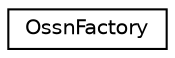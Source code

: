 digraph "Graphical Class Hierarchy"
{
  edge [fontname="Helvetica",fontsize="10",labelfontname="Helvetica",labelfontsize="10"];
  node [fontname="Helvetica",fontsize="10",shape=record];
  rankdir="LR";
  Node1 [label="OssnFactory",height=0.2,width=0.4,color="black", fillcolor="white", style="filled",URL="$class_ossn_factory.html"];
}
